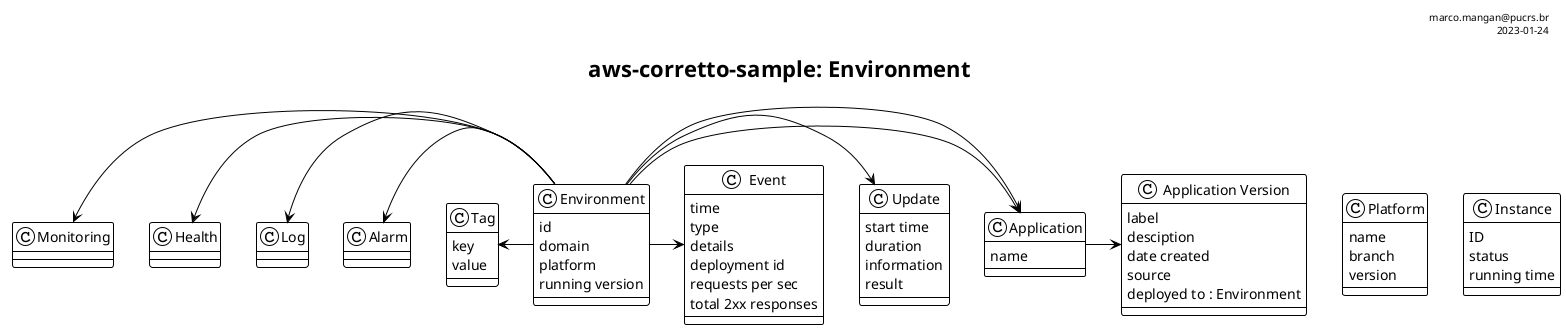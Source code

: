 @startuml

!theme plain

title aws-corretto-sample: Environment


class "Application Version" as Version {
  label
  desciption
  date created
  source
  deployed to : Environment
}

class Environment {
  id
  domain
  platform
  running version
}

class Platform {
  name
  branch
  version
}

class Application {
  name
}

class Instance {
  ID
  status
  running time
}

class Event {
  time
  type
  details
  deployment id
  requests per sec
  total 2xx responses
}
 
class Health

class Log

class Monitoring

class Alarm

class Update {
  start time
  duration
  information
  result
}

class Tag {
  key
  value
}

Environment -Left> Tag
Environment -Left> Application
Environment -Left> Alarm
Environment -Left> Log
Environment -> Update
Environment -Left> Health
Environment -Left> Monitoring
Environment -> Application
Application -> Version
Environment -> Event

header
 marco.mangan@pucrs.br
 2023-01-24
end header


@enduml
